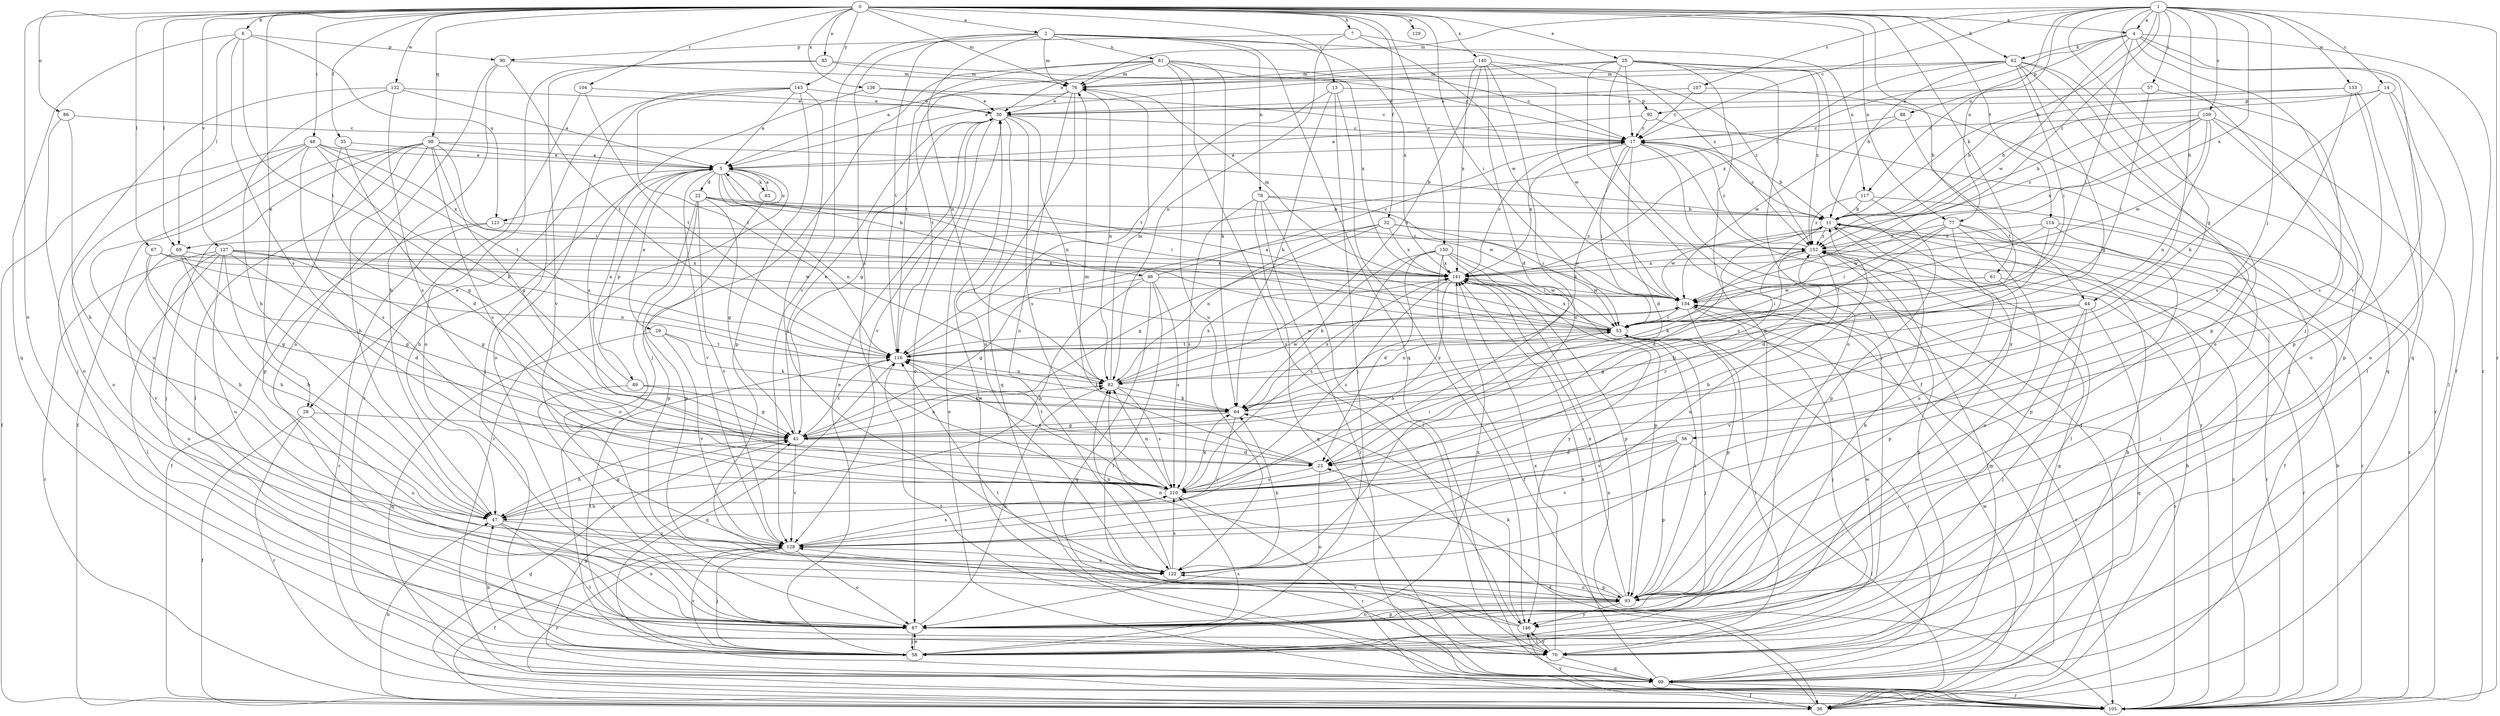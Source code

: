 strict digraph  {
0;
1;
2;
4;
5;
6;
7;
11;
13;
14;
17;
22;
23;
25;
28;
29;
30;
32;
35;
36;
41;
44;
46;
47;
48;
53;
56;
57;
58;
61;
62;
63;
64;
67;
69;
70;
76;
77;
78;
81;
82;
85;
86;
87;
88;
89;
90;
92;
93;
98;
99;
104;
105;
107;
109;
110;
114;
116;
117;
121;
122;
127;
128;
129;
132;
133;
134;
136;
140;
141;
143;
146;
150;
152;
0 -> 2  [label=a];
0 -> 4  [label=a];
0 -> 6  [label=b];
0 -> 7  [label=b];
0 -> 13  [label=c];
0 -> 25  [label=e];
0 -> 28  [label=e];
0 -> 32  [label=f];
0 -> 35  [label=f];
0 -> 44  [label=h];
0 -> 48  [label=i];
0 -> 53  [label=i];
0 -> 61  [label=k];
0 -> 62  [label=k];
0 -> 67  [label=l];
0 -> 69  [label=l];
0 -> 76  [label=m];
0 -> 77  [label=n];
0 -> 85  [label=o];
0 -> 86  [label=o];
0 -> 87  [label=o];
0 -> 98  [label=q];
0 -> 104  [label=r];
0 -> 114  [label=t];
0 -> 127  [label=v];
0 -> 129  [label=w];
0 -> 132  [label=w];
0 -> 136  [label=x];
0 -> 140  [label=x];
0 -> 143  [label=y];
0 -> 150  [label=z];
1 -> 4  [label=a];
1 -> 11  [label=b];
1 -> 14  [label=c];
1 -> 17  [label=c];
1 -> 41  [label=g];
1 -> 44  [label=h];
1 -> 56  [label=j];
1 -> 57  [label=j];
1 -> 58  [label=j];
1 -> 76  [label=m];
1 -> 77  [label=n];
1 -> 105  [label=r];
1 -> 107  [label=s];
1 -> 109  [label=s];
1 -> 117  [label=u];
1 -> 133  [label=w];
1 -> 141  [label=x];
1 -> 152  [label=z];
2 -> 76  [label=m];
2 -> 78  [label=n];
2 -> 81  [label=n];
2 -> 82  [label=n];
2 -> 99  [label=q];
2 -> 110  [label=s];
2 -> 116  [label=t];
2 -> 117  [label=u];
2 -> 128  [label=v];
2 -> 141  [label=x];
4 -> 36  [label=f];
4 -> 53  [label=i];
4 -> 62  [label=k];
4 -> 69  [label=l];
4 -> 88  [label=p];
4 -> 99  [label=q];
4 -> 105  [label=r];
4 -> 128  [label=v];
4 -> 134  [label=w];
5 -> 22  [label=d];
5 -> 28  [label=e];
5 -> 29  [label=e];
5 -> 46  [label=h];
5 -> 47  [label=h];
5 -> 53  [label=i];
5 -> 63  [label=k];
5 -> 82  [label=n];
5 -> 89  [label=p];
5 -> 105  [label=r];
5 -> 121  [label=u];
5 -> 128  [label=v];
6 -> 69  [label=l];
6 -> 90  [label=p];
6 -> 99  [label=q];
6 -> 110  [label=s];
6 -> 116  [label=t];
6 -> 121  [label=u];
7 -> 82  [label=n];
7 -> 90  [label=p];
7 -> 134  [label=w];
7 -> 152  [label=z];
11 -> 17  [label=c];
11 -> 23  [label=d];
11 -> 70  [label=l];
11 -> 134  [label=w];
11 -> 152  [label=z];
13 -> 58  [label=j];
13 -> 64  [label=k];
13 -> 92  [label=p];
13 -> 116  [label=t];
13 -> 146  [label=y];
14 -> 11  [label=b];
14 -> 64  [label=k];
14 -> 87  [label=o];
14 -> 92  [label=p];
14 -> 93  [label=p];
17 -> 5  [label=a];
17 -> 11  [label=b];
17 -> 23  [label=d];
17 -> 36  [label=f];
17 -> 53  [label=i];
17 -> 64  [label=k];
17 -> 105  [label=r];
17 -> 141  [label=x];
22 -> 11  [label=b];
22 -> 41  [label=g];
22 -> 53  [label=i];
22 -> 87  [label=o];
22 -> 93  [label=p];
22 -> 128  [label=v];
22 -> 134  [label=w];
23 -> 76  [label=m];
23 -> 87  [label=o];
23 -> 110  [label=s];
23 -> 116  [label=t];
25 -> 5  [label=a];
25 -> 17  [label=c];
25 -> 36  [label=f];
25 -> 58  [label=j];
25 -> 76  [label=m];
25 -> 87  [label=o];
25 -> 93  [label=p];
25 -> 146  [label=y];
25 -> 152  [label=z];
28 -> 36  [label=f];
28 -> 41  [label=g];
28 -> 105  [label=r];
28 -> 122  [label=u];
29 -> 64  [label=k];
29 -> 99  [label=q];
29 -> 116  [label=t];
29 -> 128  [label=v];
30 -> 17  [label=c];
30 -> 41  [label=g];
30 -> 82  [label=n];
30 -> 87  [label=o];
30 -> 110  [label=s];
30 -> 122  [label=u];
30 -> 128  [label=v];
32 -> 41  [label=g];
32 -> 82  [label=n];
32 -> 116  [label=t];
32 -> 134  [label=w];
32 -> 141  [label=x];
32 -> 152  [label=z];
35 -> 5  [label=a];
35 -> 23  [label=d];
35 -> 41  [label=g];
36 -> 11  [label=b];
36 -> 23  [label=d];
36 -> 41  [label=g];
36 -> 47  [label=h];
36 -> 134  [label=w];
36 -> 146  [label=y];
41 -> 23  [label=d];
41 -> 30  [label=e];
41 -> 47  [label=h];
41 -> 82  [label=n];
41 -> 116  [label=t];
41 -> 128  [label=v];
44 -> 41  [label=g];
44 -> 53  [label=i];
44 -> 58  [label=j];
44 -> 99  [label=q];
44 -> 128  [label=v];
44 -> 146  [label=y];
46 -> 17  [label=c];
46 -> 41  [label=g];
46 -> 47  [label=h];
46 -> 70  [label=l];
46 -> 99  [label=q];
46 -> 110  [label=s];
46 -> 134  [label=w];
47 -> 41  [label=g];
47 -> 70  [label=l];
47 -> 87  [label=o];
47 -> 128  [label=v];
48 -> 5  [label=a];
48 -> 36  [label=f];
48 -> 64  [label=k];
48 -> 87  [label=o];
48 -> 110  [label=s];
48 -> 116  [label=t];
48 -> 122  [label=u];
48 -> 141  [label=x];
53 -> 5  [label=a];
53 -> 58  [label=j];
53 -> 70  [label=l];
53 -> 82  [label=n];
53 -> 105  [label=r];
53 -> 116  [label=t];
53 -> 141  [label=x];
56 -> 23  [label=d];
56 -> 36  [label=f];
56 -> 93  [label=p];
56 -> 110  [label=s];
56 -> 128  [label=v];
57 -> 30  [label=e];
57 -> 53  [label=i];
57 -> 110  [label=s];
58 -> 30  [label=e];
58 -> 47  [label=h];
58 -> 87  [label=o];
58 -> 110  [label=s];
58 -> 116  [label=t];
58 -> 128  [label=v];
61 -> 53  [label=i];
61 -> 93  [label=p];
61 -> 105  [label=r];
61 -> 134  [label=w];
62 -> 5  [label=a];
62 -> 11  [label=b];
62 -> 41  [label=g];
62 -> 53  [label=i];
62 -> 76  [label=m];
62 -> 87  [label=o];
62 -> 93  [label=p];
62 -> 99  [label=q];
62 -> 141  [label=x];
63 -> 5  [label=a];
63 -> 93  [label=p];
64 -> 41  [label=g];
64 -> 116  [label=t];
64 -> 128  [label=v];
64 -> 141  [label=x];
64 -> 152  [label=z];
67 -> 41  [label=g];
67 -> 47  [label=h];
67 -> 53  [label=i];
67 -> 82  [label=n];
67 -> 141  [label=x];
69 -> 41  [label=g];
69 -> 47  [label=h];
69 -> 128  [label=v];
69 -> 141  [label=x];
70 -> 99  [label=q];
70 -> 116  [label=t];
70 -> 134  [label=w];
70 -> 141  [label=x];
70 -> 146  [label=y];
70 -> 152  [label=z];
76 -> 30  [label=e];
76 -> 82  [label=n];
76 -> 99  [label=q];
76 -> 116  [label=t];
76 -> 122  [label=u];
77 -> 36  [label=f];
77 -> 53  [label=i];
77 -> 87  [label=o];
77 -> 105  [label=r];
77 -> 116  [label=t];
77 -> 122  [label=u];
77 -> 152  [label=z];
78 -> 11  [label=b];
78 -> 53  [label=i];
78 -> 70  [label=l];
78 -> 99  [label=q];
78 -> 105  [label=r];
78 -> 110  [label=s];
81 -> 17  [label=c];
81 -> 30  [label=e];
81 -> 58  [label=j];
81 -> 64  [label=k];
81 -> 76  [label=m];
81 -> 116  [label=t];
81 -> 122  [label=u];
81 -> 141  [label=x];
81 -> 146  [label=y];
82 -> 64  [label=k];
82 -> 76  [label=m];
82 -> 110  [label=s];
82 -> 134  [label=w];
82 -> 141  [label=x];
85 -> 17  [label=c];
85 -> 76  [label=m];
85 -> 87  [label=o];
85 -> 128  [label=v];
86 -> 17  [label=c];
86 -> 47  [label=h];
86 -> 87  [label=o];
87 -> 11  [label=b];
87 -> 58  [label=j];
87 -> 82  [label=n];
87 -> 93  [label=p];
87 -> 141  [label=x];
88 -> 17  [label=c];
88 -> 116  [label=t];
88 -> 134  [label=w];
89 -> 5  [label=a];
89 -> 41  [label=g];
89 -> 64  [label=k];
89 -> 87  [label=o];
90 -> 47  [label=h];
90 -> 76  [label=m];
90 -> 87  [label=o];
90 -> 116  [label=t];
92 -> 5  [label=a];
92 -> 17  [label=c];
92 -> 105  [label=r];
93 -> 53  [label=i];
93 -> 82  [label=n];
93 -> 87  [label=o];
93 -> 122  [label=u];
93 -> 141  [label=x];
93 -> 146  [label=y];
98 -> 5  [label=a];
98 -> 11  [label=b];
98 -> 36  [label=f];
98 -> 41  [label=g];
98 -> 47  [label=h];
98 -> 53  [label=i];
98 -> 58  [label=j];
98 -> 70  [label=l];
98 -> 93  [label=p];
98 -> 110  [label=s];
99 -> 11  [label=b];
99 -> 30  [label=e];
99 -> 36  [label=f];
99 -> 41  [label=g];
99 -> 53  [label=i];
99 -> 105  [label=r];
99 -> 141  [label=x];
99 -> 152  [label=z];
104 -> 30  [label=e];
104 -> 105  [label=r];
104 -> 116  [label=t];
105 -> 11  [label=b];
105 -> 30  [label=e];
105 -> 141  [label=x];
105 -> 152  [label=z];
107 -> 17  [label=c];
107 -> 30  [label=e];
107 -> 58  [label=j];
109 -> 11  [label=b];
109 -> 17  [label=c];
109 -> 70  [label=l];
109 -> 82  [label=n];
109 -> 93  [label=p];
109 -> 134  [label=w];
109 -> 141  [label=x];
109 -> 152  [label=z];
110 -> 11  [label=b];
110 -> 47  [label=h];
110 -> 53  [label=i];
110 -> 64  [label=k];
110 -> 82  [label=n];
110 -> 105  [label=r];
110 -> 116  [label=t];
110 -> 152  [label=z];
114 -> 23  [label=d];
114 -> 58  [label=j];
114 -> 93  [label=p];
114 -> 134  [label=w];
114 -> 152  [label=z];
116 -> 82  [label=n];
116 -> 99  [label=q];
116 -> 134  [label=w];
117 -> 11  [label=b];
117 -> 93  [label=p];
117 -> 105  [label=r];
117 -> 152  [label=z];
121 -> 36  [label=f];
121 -> 105  [label=r];
121 -> 152  [label=z];
122 -> 64  [label=k];
122 -> 82  [label=n];
122 -> 93  [label=p];
122 -> 110  [label=s];
127 -> 23  [label=d];
127 -> 41  [label=g];
127 -> 47  [label=h];
127 -> 70  [label=l];
127 -> 87  [label=o];
127 -> 105  [label=r];
127 -> 122  [label=u];
127 -> 134  [label=w];
127 -> 141  [label=x];
128 -> 11  [label=b];
128 -> 36  [label=f];
128 -> 58  [label=j];
128 -> 87  [label=o];
128 -> 105  [label=r];
128 -> 110  [label=s];
128 -> 122  [label=u];
132 -> 5  [label=a];
132 -> 30  [label=e];
132 -> 47  [label=h];
132 -> 58  [label=j];
132 -> 110  [label=s];
133 -> 11  [label=b];
133 -> 30  [label=e];
133 -> 70  [label=l];
133 -> 87  [label=o];
133 -> 110  [label=s];
134 -> 53  [label=i];
134 -> 58  [label=j];
134 -> 93  [label=p];
134 -> 105  [label=r];
136 -> 17  [label=c];
136 -> 30  [label=e];
136 -> 110  [label=s];
140 -> 23  [label=d];
140 -> 76  [label=m];
140 -> 82  [label=n];
140 -> 122  [label=u];
140 -> 134  [label=w];
140 -> 141  [label=x];
140 -> 152  [label=z];
141 -> 17  [label=c];
141 -> 47  [label=h];
141 -> 76  [label=m];
141 -> 93  [label=p];
141 -> 110  [label=s];
141 -> 134  [label=w];
143 -> 5  [label=a];
143 -> 30  [label=e];
143 -> 58  [label=j];
143 -> 87  [label=o];
143 -> 93  [label=p];
143 -> 116  [label=t];
143 -> 122  [label=u];
146 -> 64  [label=k];
146 -> 70  [label=l];
146 -> 116  [label=t];
146 -> 128  [label=v];
150 -> 23  [label=d];
150 -> 36  [label=f];
150 -> 53  [label=i];
150 -> 64  [label=k];
150 -> 93  [label=p];
150 -> 110  [label=s];
150 -> 141  [label=x];
150 -> 146  [label=y];
152 -> 17  [label=c];
152 -> 64  [label=k];
152 -> 99  [label=q];
152 -> 105  [label=r];
152 -> 122  [label=u];
152 -> 141  [label=x];
}
